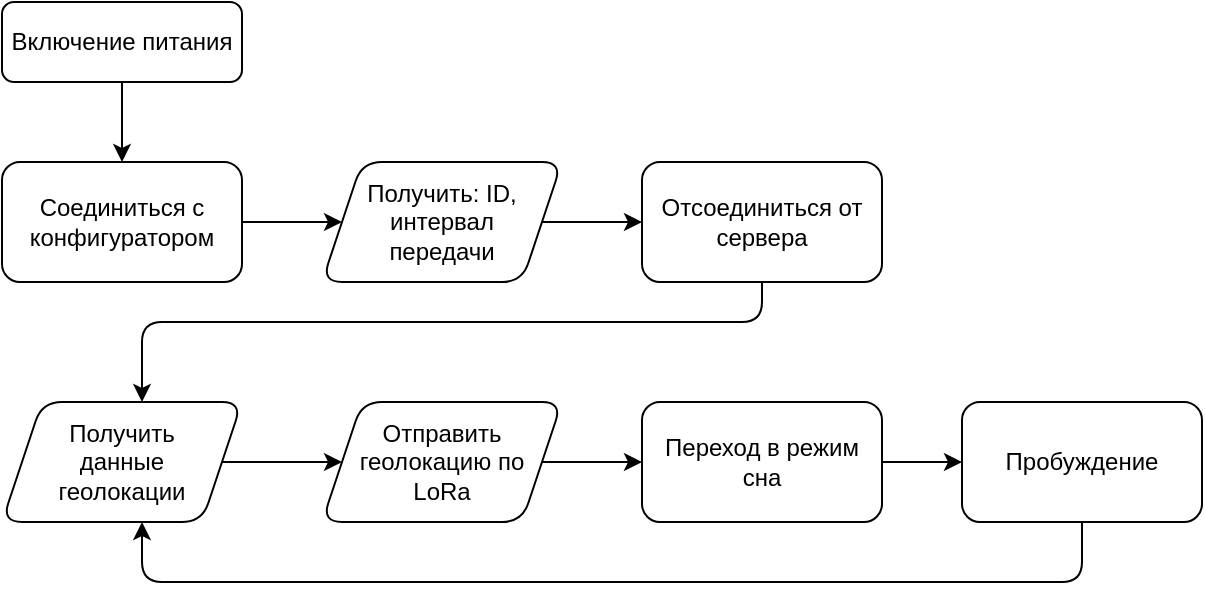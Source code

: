 <mxfile version="15.7.0" type="google"><diagram id="C5RBs43oDa-KdzZeNtuy" name="Page-1"><mxGraphModel dx="1185" dy="635" grid="1" gridSize="10" guides="1" tooltips="1" connect="1" arrows="1" fold="1" page="1" pageScale="1" pageWidth="827" pageHeight="1169" math="0" shadow="0"><root><mxCell id="WIyWlLk6GJQsqaUBKTNV-0"/><mxCell id="WIyWlLk6GJQsqaUBKTNV-1" parent="WIyWlLk6GJQsqaUBKTNV-0"/><mxCell id="zcl2VceXgDuG7bLcNnjR-10" value="" style="edgeStyle=orthogonalEdgeStyle;rounded=1;orthogonalLoop=1;jettySize=auto;html=1;" edge="1" parent="WIyWlLk6GJQsqaUBKTNV-1" source="WIyWlLk6GJQsqaUBKTNV-3" target="zcl2VceXgDuG7bLcNnjR-9"><mxGeometry relative="1" as="geometry"/></mxCell><mxCell id="WIyWlLk6GJQsqaUBKTNV-3" value="Включение питания" style="whiteSpace=wrap;html=1;fontSize=12;glass=0;strokeWidth=1;shadow=0;rounded=1;" parent="WIyWlLk6GJQsqaUBKTNV-1" vertex="1"><mxGeometry x="160" y="80" width="120" height="40" as="geometry"/></mxCell><mxCell id="zcl2VceXgDuG7bLcNnjR-12" style="edgeStyle=orthogonalEdgeStyle;rounded=1;orthogonalLoop=1;jettySize=auto;html=1;exitX=1;exitY=0.5;exitDx=0;exitDy=0;" edge="1" parent="WIyWlLk6GJQsqaUBKTNV-1" source="zcl2VceXgDuG7bLcNnjR-9" target="zcl2VceXgDuG7bLcNnjR-11"><mxGeometry relative="1" as="geometry"/></mxCell><mxCell id="zcl2VceXgDuG7bLcNnjR-9" value="Соединиться с конфигуратором" style="whiteSpace=wrap;html=1;rounded=1;shadow=0;strokeWidth=1;glass=0;" vertex="1" parent="WIyWlLk6GJQsqaUBKTNV-1"><mxGeometry x="160" y="160" width="120" height="60" as="geometry"/></mxCell><mxCell id="zcl2VceXgDuG7bLcNnjR-14" value="" style="edgeStyle=orthogonalEdgeStyle;rounded=1;orthogonalLoop=1;jettySize=auto;html=1;" edge="1" parent="WIyWlLk6GJQsqaUBKTNV-1" source="zcl2VceXgDuG7bLcNnjR-11" target="zcl2VceXgDuG7bLcNnjR-13"><mxGeometry relative="1" as="geometry"/></mxCell><mxCell id="zcl2VceXgDuG7bLcNnjR-11" value="Получить: ID, интервал &lt;br&gt;передачи" style="shape=parallelogram;perimeter=parallelogramPerimeter;whiteSpace=wrap;html=1;fixedSize=1;rounded=1;" vertex="1" parent="WIyWlLk6GJQsqaUBKTNV-1"><mxGeometry x="320" y="160" width="120" height="60" as="geometry"/></mxCell><mxCell id="zcl2VceXgDuG7bLcNnjR-16" value="" style="edgeStyle=orthogonalEdgeStyle;rounded=1;orthogonalLoop=1;jettySize=auto;html=1;" edge="1" parent="WIyWlLk6GJQsqaUBKTNV-1" source="zcl2VceXgDuG7bLcNnjR-13" target="zcl2VceXgDuG7bLcNnjR-17"><mxGeometry relative="1" as="geometry"><mxPoint x="230.029" y="280" as="targetPoint"/><Array as="points"><mxPoint x="540" y="240"/><mxPoint x="230" y="240"/></Array></mxGeometry></mxCell><mxCell id="zcl2VceXgDuG7bLcNnjR-13" value="Отсоединиться от сервера" style="whiteSpace=wrap;html=1;rounded=1;" vertex="1" parent="WIyWlLk6GJQsqaUBKTNV-1"><mxGeometry x="480" y="160" width="120" height="60" as="geometry"/></mxCell><mxCell id="zcl2VceXgDuG7bLcNnjR-19" value="" style="edgeStyle=orthogonalEdgeStyle;rounded=1;orthogonalLoop=1;jettySize=auto;html=1;" edge="1" parent="WIyWlLk6GJQsqaUBKTNV-1" source="zcl2VceXgDuG7bLcNnjR-17" target="zcl2VceXgDuG7bLcNnjR-18"><mxGeometry relative="1" as="geometry"/></mxCell><mxCell id="zcl2VceXgDuG7bLcNnjR-17" value="Получить &lt;br&gt;данные &lt;br&gt;геолокации" style="shape=parallelogram;perimeter=parallelogramPerimeter;whiteSpace=wrap;html=1;fixedSize=1;rounded=1;" vertex="1" parent="WIyWlLk6GJQsqaUBKTNV-1"><mxGeometry x="160" y="280" width="120" height="60" as="geometry"/></mxCell><mxCell id="zcl2VceXgDuG7bLcNnjR-21" value="" style="edgeStyle=orthogonalEdgeStyle;rounded=1;orthogonalLoop=1;jettySize=auto;html=1;" edge="1" parent="WIyWlLk6GJQsqaUBKTNV-1" source="zcl2VceXgDuG7bLcNnjR-18" target="zcl2VceXgDuG7bLcNnjR-20"><mxGeometry relative="1" as="geometry"/></mxCell><mxCell id="zcl2VceXgDuG7bLcNnjR-18" value="Отправить геолокацию по &lt;br&gt;LoRa" style="shape=parallelogram;perimeter=parallelogramPerimeter;whiteSpace=wrap;html=1;fixedSize=1;rounded=1;" vertex="1" parent="WIyWlLk6GJQsqaUBKTNV-1"><mxGeometry x="320" y="280" width="120" height="60" as="geometry"/></mxCell><mxCell id="zcl2VceXgDuG7bLcNnjR-23" style="edgeStyle=orthogonalEdgeStyle;rounded=1;orthogonalLoop=1;jettySize=auto;html=1;" edge="1" parent="WIyWlLk6GJQsqaUBKTNV-1" source="zcl2VceXgDuG7bLcNnjR-20" target="zcl2VceXgDuG7bLcNnjR-22"><mxGeometry relative="1" as="geometry"/></mxCell><mxCell id="zcl2VceXgDuG7bLcNnjR-20" value="Переход в режим сна" style="whiteSpace=wrap;html=1;rounded=1;" vertex="1" parent="WIyWlLk6GJQsqaUBKTNV-1"><mxGeometry x="480" y="280" width="120" height="60" as="geometry"/></mxCell><mxCell id="zcl2VceXgDuG7bLcNnjR-24" style="edgeStyle=orthogonalEdgeStyle;rounded=1;orthogonalLoop=1;jettySize=auto;html=1;" edge="1" parent="WIyWlLk6GJQsqaUBKTNV-1" source="zcl2VceXgDuG7bLcNnjR-22" target="zcl2VceXgDuG7bLcNnjR-17"><mxGeometry relative="1" as="geometry"><Array as="points"><mxPoint x="700" y="370"/><mxPoint x="230" y="370"/></Array></mxGeometry></mxCell><mxCell id="zcl2VceXgDuG7bLcNnjR-22" value="Пробуждение" style="rounded=1;whiteSpace=wrap;html=1;" vertex="1" parent="WIyWlLk6GJQsqaUBKTNV-1"><mxGeometry x="640" y="280" width="120" height="60" as="geometry"/></mxCell></root></mxGraphModel></diagram></mxfile>